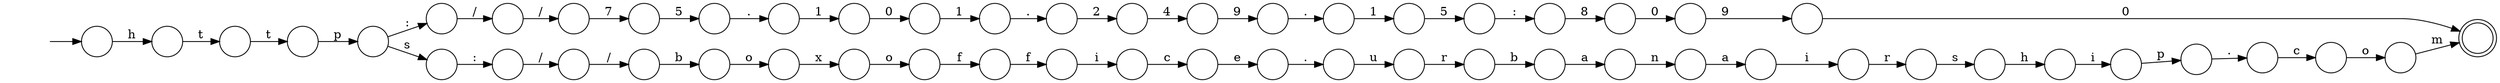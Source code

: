 digraph Automaton {
  rankdir = LR;
  0 [shape=circle,label=""];
  0 -> 53 [label="4"]
  1 [shape=circle,label=""];
  1 -> 38 [label="."]
  2 [shape=circle,label=""];
  2 -> 11 [label="f"]
  3 [shape=circle,label=""];
  3 -> 42 [label="e"]
  4 [shape=circle,label=""];
  4 -> 46 [label="0"]
  5 [shape=circle,label=""];
  5 -> 47 [label="0"]
  6 [shape=doublecircle,label=""];
  7 [shape=circle,label=""];
  7 -> 54 [label="/"]
  8 [shape=circle,label=""];
  8 -> 10 [label="i"]
  9 [shape=circle,label=""];
  9 -> 17 [label="p"]
  10 [shape=circle,label=""];
  10 -> 40 [label="r"]
  11 [shape=circle,label=""];
  11 -> 25 [label="i"]
  12 [shape=circle,label=""];
  12 -> 50 [label="a"]
  13 [shape=circle,label=""];
  13 -> 16 [label="b"]
  14 [shape=circle,label=""];
  14 -> 18 [label="/"]
  15 [shape=circle,label=""];
  15 -> 30 [label="r"]
  16 [shape=circle,label=""];
  16 -> 51 [label="o"]
  17 [shape=circle,label=""];
  17 -> 35 [label=":"]
  17 -> 44 [label="s"]
  18 [shape=circle,label=""];
  18 -> 29 [label="7"]
  19 [shape=circle,label=""];
  19 -> 1 [label="p"]
  20 [shape=circle,label=""];
  20 -> 23 [label="h"]
  21 [shape=circle,label=""];
  21 -> 2 [label="f"]
  22 [shape=circle,label=""];
  22 -> 48 [label="."]
  23 [shape=circle,label=""];
  23 -> 19 [label="i"]
  24 [shape=circle,label=""];
  24 -> 49 [label="."]
  25 [shape=circle,label=""];
  25 -> 3 [label="c"]
  26 [shape=circle,label=""];
  26 -> 21 [label="o"]
  27 [shape=circle,label=""];
  27 -> 37 [label="5"]
  28 [shape=circle,label=""];
  28 -> 36 [label="."]
  29 [shape=circle,label=""];
  29 -> 22 [label="5"]
  30 [shape=circle,label=""];
  30 -> 12 [label="b"]
  31 [shape=circle,label=""];
  31 -> 9 [label="t"]
  32 [shape=circle,label=""];
  32 -> 31 [label="t"]
  33 [shape=circle,label=""];
  33 -> 4 [label="8"]
  34 [shape=circle,label=""];
  initial [shape=plaintext,label=""];
  initial -> 34
  34 -> 32 [label="h"]
  35 [shape=circle,label=""];
  35 -> 14 [label="/"]
  36 [shape=circle,label=""];
  36 -> 0 [label="2"]
  37 [shape=circle,label=""];
  37 -> 33 [label=":"]
  38 [shape=circle,label=""];
  38 -> 45 [label="c"]
  39 [shape=circle,label=""];
  39 -> 15 [label="u"]
  40 [shape=circle,label=""];
  40 -> 20 [label="s"]
  41 [shape=circle,label=""];
  41 -> 6 [label="0"]
  42 [shape=circle,label=""];
  42 -> 39 [label="."]
  43 [shape=circle,label=""];
  43 -> 8 [label="a"]
  44 [shape=circle,label=""];
  44 -> 7 [label=":"]
  45 [shape=circle,label=""];
  45 -> 52 [label="o"]
  46 [shape=circle,label=""];
  46 -> 41 [label="9"]
  47 [shape=circle,label=""];
  47 -> 28 [label="1"]
  48 [shape=circle,label=""];
  48 -> 5 [label="1"]
  49 [shape=circle,label=""];
  49 -> 27 [label="1"]
  50 [shape=circle,label=""];
  50 -> 43 [label="n"]
  51 [shape=circle,label=""];
  51 -> 26 [label="x"]
  52 [shape=circle,label=""];
  52 -> 6 [label="m"]
  53 [shape=circle,label=""];
  53 -> 24 [label="9"]
  54 [shape=circle,label=""];
  54 -> 13 [label="/"]
}
